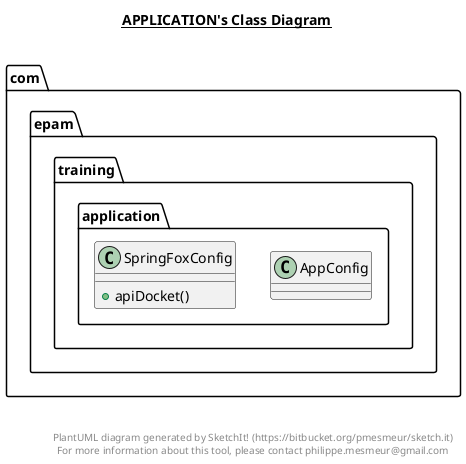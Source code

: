 @startuml

title __APPLICATION's Class Diagram__\n

  package com.epam.training {
    package com.epam.training.application {
      class AppConfig {
      }
    }
  }
  

  package com.epam.training {
    package com.epam.training.application {
      class SpringFoxConfig {
          + apiDocket()
      }
    }
  }
  



right footer


PlantUML diagram generated by SketchIt! (https://bitbucket.org/pmesmeur/sketch.it)
For more information about this tool, please contact philippe.mesmeur@gmail.com
endfooter

@enduml
